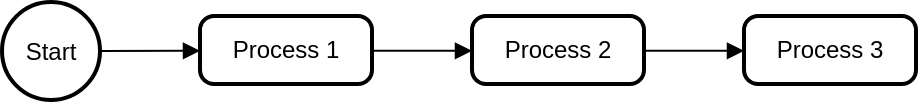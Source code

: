 <mxfile version="24.4.10" type="github">
  <diagram name="Page-1" id="hTidVdQijETApgF5tEx6">
    <mxGraphModel>
      <root>
        <mxCell id="0" />
        <mxCell id="1" parent="0" />
        <mxCell id="2" value="Start" style="ellipse;aspect=fixed;strokeWidth=2;whiteSpace=wrap;" vertex="1" parent="1">
          <mxGeometry width="49" height="49" as="geometry" />
        </mxCell>
        <mxCell id="3" value="Process 1" style="rounded=1;absoluteArcSize=1;arcSize=14;whiteSpace=wrap;strokeWidth=2;" vertex="1" parent="1">
          <mxGeometry x="99" y="7" width="86" height="34" as="geometry" />
        </mxCell>
        <mxCell id="4" value="Process 2" style="rounded=1;absoluteArcSize=1;arcSize=14;whiteSpace=wrap;strokeWidth=2;" vertex="1" parent="1">
          <mxGeometry x="235" y="7" width="86" height="34" as="geometry" />
        </mxCell>
        <mxCell id="5" value="Process 3" style="rounded=1;absoluteArcSize=1;arcSize=14;whiteSpace=wrap;strokeWidth=2;" vertex="1" parent="1">
          <mxGeometry x="371" y="7" width="86" height="34" as="geometry" />
        </mxCell>
        <mxCell id="6" value="" style="curved=1;startArrow=none;endArrow=block;exitX=0.996;exitY=0.498;entryX=-0.002;entryY=0.512;" edge="1" parent="1" source="2" target="3">
          <mxGeometry relative="1" as="geometry">
            <Array as="points" />
          </mxGeometry>
        </mxCell>
        <mxCell id="7" value="" style="curved=1;startArrow=none;endArrow=block;exitX=0.999;exitY=0.512;entryX=-0.001;entryY=0.512;" edge="1" parent="1" source="3" target="4">
          <mxGeometry relative="1" as="geometry">
            <Array as="points" />
          </mxGeometry>
        </mxCell>
        <mxCell id="8" value="" style="curved=1;startArrow=none;endArrow=block;exitX=1.001;exitY=0.512;entryX=0.001;entryY=0.512;" edge="1" parent="1" source="4" target="5">
          <mxGeometry relative="1" as="geometry">
            <Array as="points" />
          </mxGeometry>
        </mxCell>
      </root>
    </mxGraphModel>
  </diagram>
</mxfile>
